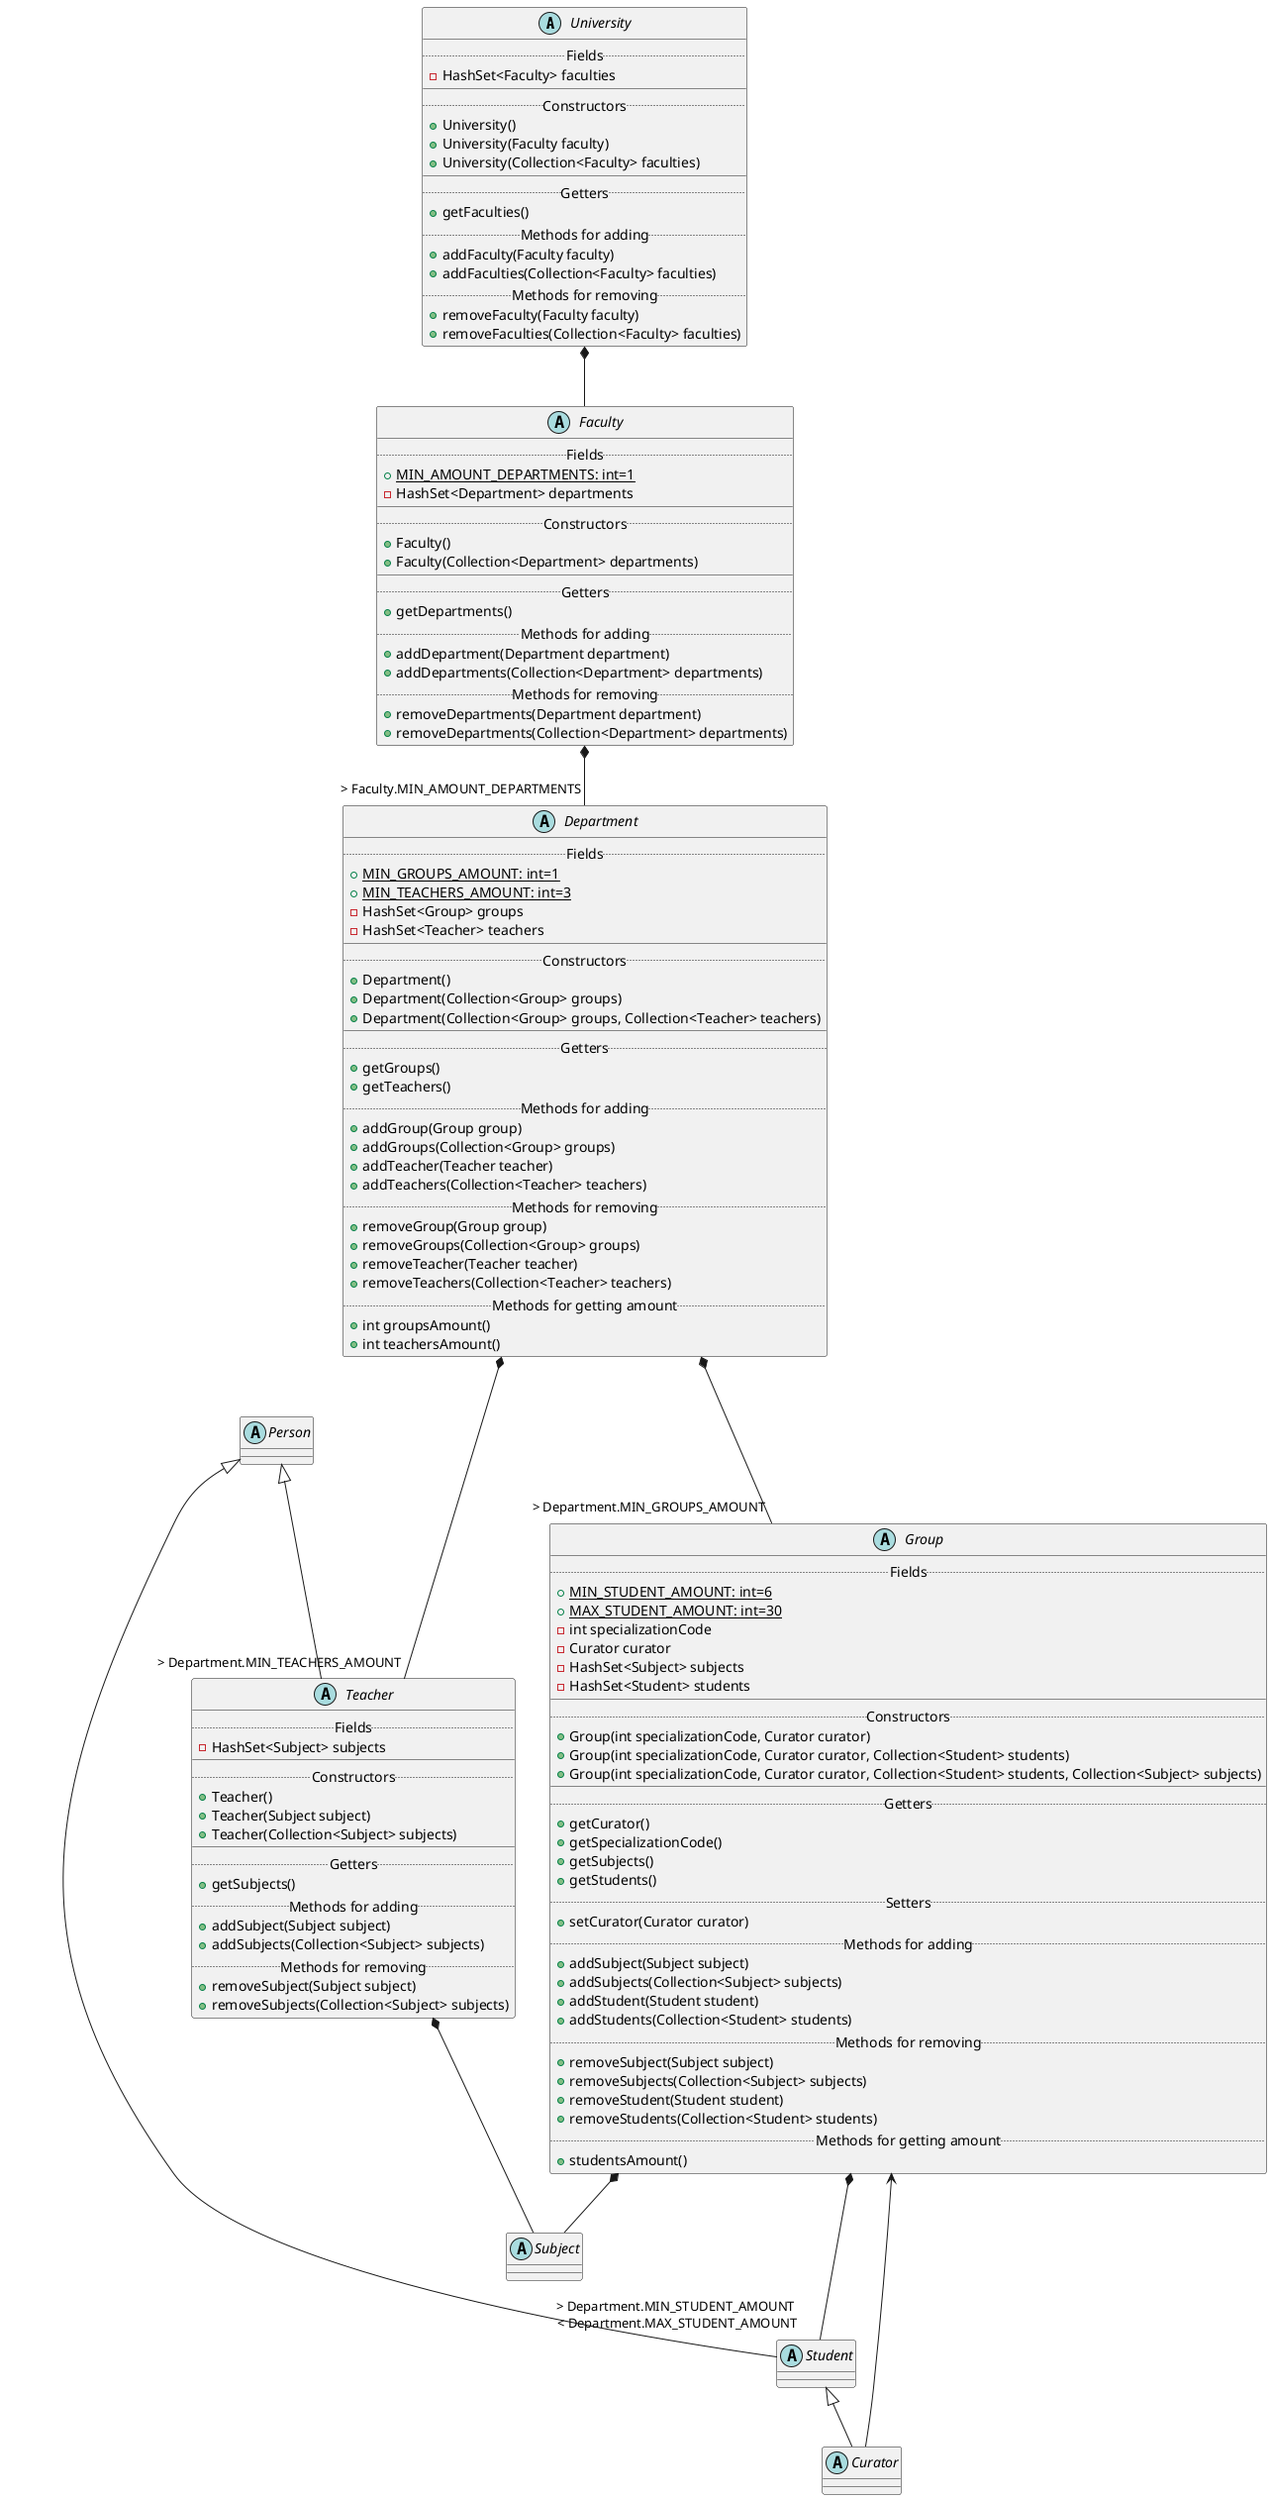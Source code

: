 @startuml
abstract class University {
.. Fields ..
-HashSet<Faculty> faculties
____
.. Constructors ..
+University()
+University(Faculty faculty)
+University(Collection<Faculty> faculties)
____
.. Getters ..
+getFaculties()
.. Methods for adding ..
+addFaculty(Faculty faculty)
+addFaculties(Collection<Faculty> faculties)
.. Methods for removing ..
+removeFaculty(Faculty faculty)
+removeFaculties(Collection<Faculty> faculties)
}

abstract class Faculty{
.. Fields ..
+{static} MIN_AMOUNT_DEPARTMENTS: int=1
-HashSet<Department> departments
____
.. Constructors ..
+Faculty()
+Faculty(Collection<Department> departments)
____
.. Getters ..
+getDepartments()
.. Methods for adding ..
+addDepartment(Department department)
+addDepartments(Collection<Department> departments)
.. Methods for removing ..
+removeDepartments(Department department)
+removeDepartments(Collection<Department> departments)
}

abstract class Department{
.. Fields ..
+{static}MIN_GROUPS_AMOUNT: int=1
+{static}MIN_TEACHERS_AMOUNT: int=3
-HashSet<Group> groups
-HashSet<Teacher> teachers
____
.. Constructors ..
+Department()
+Department(Collection<Group> groups)
+Department(Collection<Group> groups, Collection<Teacher> teachers)
____
.. Getters ..
+getGroups()
+getTeachers()
.. Methods for adding ..
+addGroup(Group group)
+addGroups(Collection<Group> groups)
+addTeacher(Teacher teacher)
+addTeachers(Collection<Teacher> teachers)
.. Methods for removing ..
+removeGroup(Group group)
+removeGroups(Collection<Group> groups)
+removeTeacher(Teacher teacher)
+removeTeachers(Collection<Teacher> teachers)
.. Methods for getting amount ..
+int groupsAmount()
+int teachersAmount()
}

abstract class Group{
.. Fields ..
+{static}MIN_STUDENT_AMOUNT: int=6
+{static}MAX_STUDENT_AMOUNT: int=30
-int specializationCode
-Curator curator
-HashSet<Subject> subjects
-HashSet<Student> students
____
.. Constructors ..
+Group(int specializationCode, Curator curator)
+Group(int specializationCode, Curator curator, Collection<Student> students)
+Group(int specializationCode, Curator curator, Collection<Student> students, Collection<Subject> subjects)
____
.. Getters ..
+getCurator()
+getSpecializationCode()
+getSubjects()
+getStudents()
.. Setters..
+setCurator(Curator curator)
.. Methods for adding ..
+addSubject(Subject subject)
+addSubjects(Collection<Subject> subjects)
+addStudent(Student student)
+addStudents(Collection<Student> students)
.. Methods for removing ..
+removeSubject(Subject subject)
+removeSubjects(Collection<Subject> subjects)
+removeStudent(Student student)
+removeStudents(Collection<Student> students)
.. Methods for getting amount ..
+studentsAmount()
}

abstract class Teacher{
.. Fields ..
-HashSet<Subject> subjects
____
.. Constructors ..
+Teacher()
+Teacher(Subject subject)
+Teacher(Collection<Subject> subjects)
____
.. Getters ..
+getSubjects()
.. Methods for adding ..
+addSubject(Subject subject)
+addSubjects(Collection<Subject> subjects)
.. Methods for removing ..
+removeSubject(Subject subject)
+removeSubjects(Collection<Subject> subjects)
}

abstract class Student
abstract class Subject
abstract class Person
abstract class Curator

University *-- Faculty
Faculty *-- "> Faculty.MIN_AMOUNT_DEPARTMENTS" Department
Department *--- "> Department.MIN_GROUPS_AMOUNT" Group
Department *--- "> Department.MIN_TEACHERS_AMOUNT" Teacher
Group *--- "> Department.MIN_STUDENT_AMOUNT \n< Department.MAX_STUDENT_AMOUNT" Student
Teacher *-- Subject
Group *-- Subject

Person <|-- Teacher
Person <|-- Student
Student <|-- Curator

Group <-- Curator
@enduml
